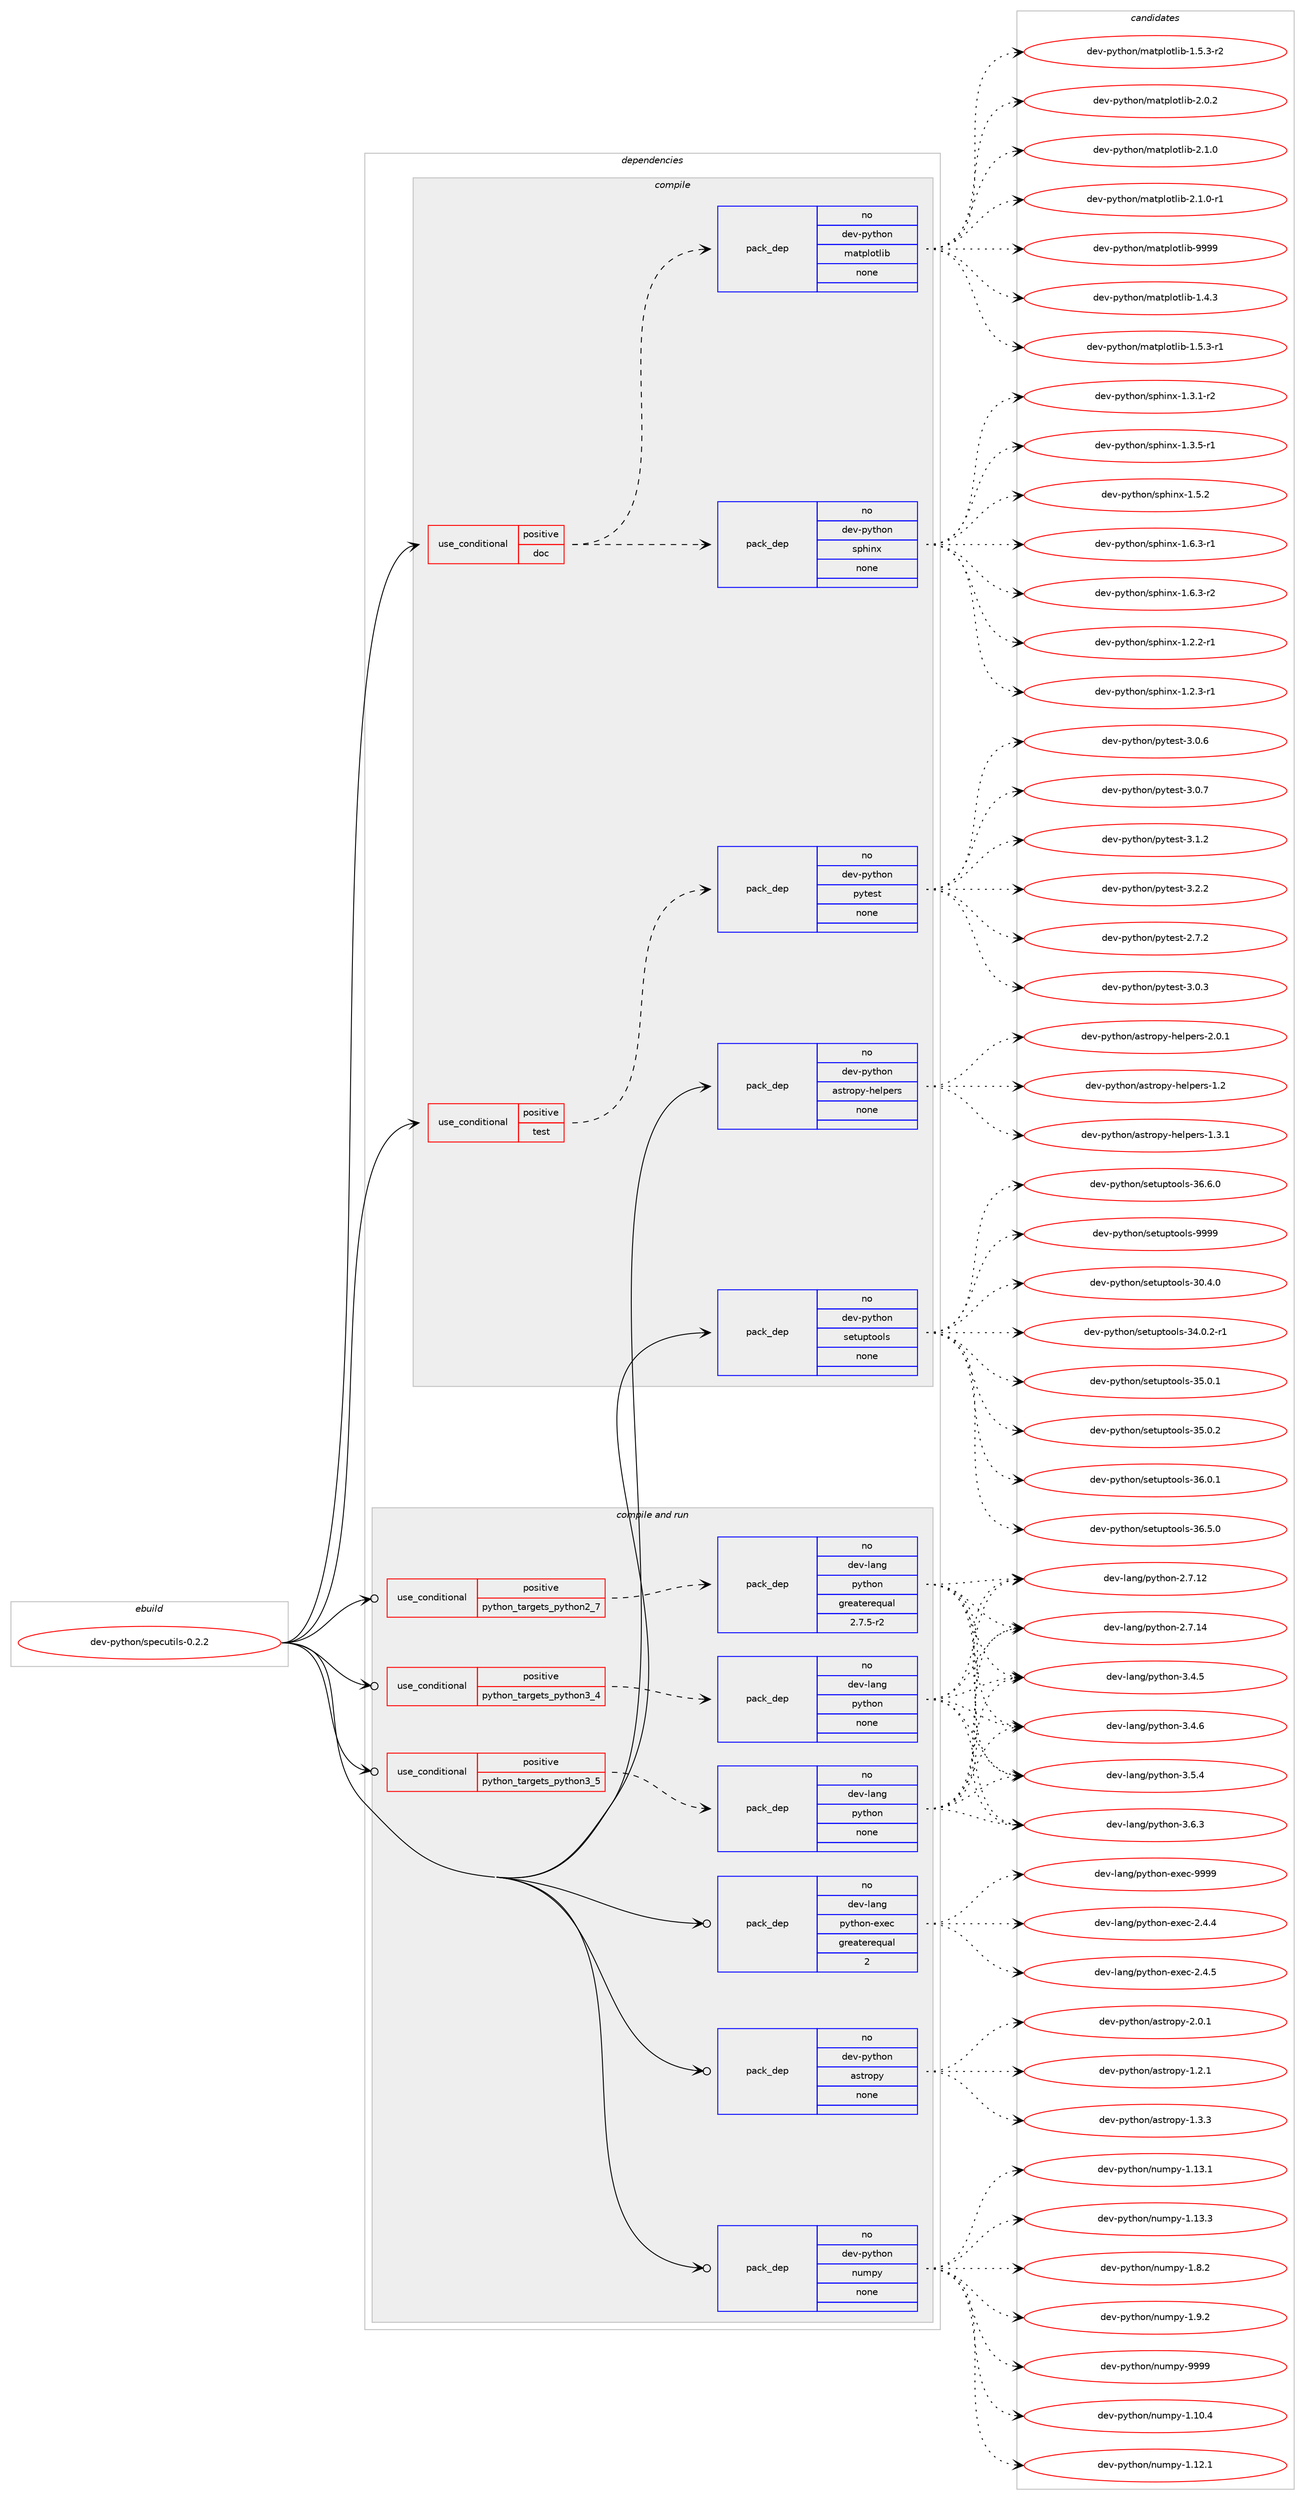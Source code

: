 digraph prolog {

# *************
# Graph options
# *************

newrank=true;
concentrate=true;
compound=true;
graph [rankdir=LR,fontname=Helvetica,fontsize=10,ranksep=1.5];#, ranksep=2.5, nodesep=0.2];
edge  [arrowhead=vee];
node  [fontname=Helvetica,fontsize=10];

# **********
# The ebuild
# **********

subgraph cluster_leftcol {
color=gray;
rank=same;
label=<<i>ebuild</i>>;
id [label="dev-python/specutils-0.2.2", color=red, width=4, href="../dev-python/specutils-0.2.2.svg"];
}

# ****************
# The dependencies
# ****************

subgraph cluster_midcol {
color=gray;
label=<<i>dependencies</i>>;
subgraph cluster_compile {
fillcolor="#eeeeee";
style=filled;
label=<<i>compile</i>>;
subgraph cond41889 {
dependency187926 [label=<<TABLE BORDER="0" CELLBORDER="1" CELLSPACING="0" CELLPADDING="4"><TR><TD ROWSPAN="3" CELLPADDING="10">use_conditional</TD></TR><TR><TD>positive</TD></TR><TR><TD>doc</TD></TR></TABLE>>, shape=none, color=red];
subgraph pack142082 {
dependency187927 [label=<<TABLE BORDER="0" CELLBORDER="1" CELLSPACING="0" CELLPADDING="4" WIDTH="220"><TR><TD ROWSPAN="6" CELLPADDING="30">pack_dep</TD></TR><TR><TD WIDTH="110">no</TD></TR><TR><TD>dev-python</TD></TR><TR><TD>sphinx</TD></TR><TR><TD>none</TD></TR><TR><TD></TD></TR></TABLE>>, shape=none, color=blue];
}
dependency187926:e -> dependency187927:w [weight=20,style="dashed",arrowhead="vee"];
subgraph pack142083 {
dependency187928 [label=<<TABLE BORDER="0" CELLBORDER="1" CELLSPACING="0" CELLPADDING="4" WIDTH="220"><TR><TD ROWSPAN="6" CELLPADDING="30">pack_dep</TD></TR><TR><TD WIDTH="110">no</TD></TR><TR><TD>dev-python</TD></TR><TR><TD>matplotlib</TD></TR><TR><TD>none</TD></TR><TR><TD></TD></TR></TABLE>>, shape=none, color=blue];
}
dependency187926:e -> dependency187928:w [weight=20,style="dashed",arrowhead="vee"];
}
id:e -> dependency187926:w [weight=20,style="solid",arrowhead="vee"];
subgraph cond41890 {
dependency187929 [label=<<TABLE BORDER="0" CELLBORDER="1" CELLSPACING="0" CELLPADDING="4"><TR><TD ROWSPAN="3" CELLPADDING="10">use_conditional</TD></TR><TR><TD>positive</TD></TR><TR><TD>test</TD></TR></TABLE>>, shape=none, color=red];
subgraph pack142084 {
dependency187930 [label=<<TABLE BORDER="0" CELLBORDER="1" CELLSPACING="0" CELLPADDING="4" WIDTH="220"><TR><TD ROWSPAN="6" CELLPADDING="30">pack_dep</TD></TR><TR><TD WIDTH="110">no</TD></TR><TR><TD>dev-python</TD></TR><TR><TD>pytest</TD></TR><TR><TD>none</TD></TR><TR><TD></TD></TR></TABLE>>, shape=none, color=blue];
}
dependency187929:e -> dependency187930:w [weight=20,style="dashed",arrowhead="vee"];
}
id:e -> dependency187929:w [weight=20,style="solid",arrowhead="vee"];
subgraph pack142085 {
dependency187931 [label=<<TABLE BORDER="0" CELLBORDER="1" CELLSPACING="0" CELLPADDING="4" WIDTH="220"><TR><TD ROWSPAN="6" CELLPADDING="30">pack_dep</TD></TR><TR><TD WIDTH="110">no</TD></TR><TR><TD>dev-python</TD></TR><TR><TD>astropy-helpers</TD></TR><TR><TD>none</TD></TR><TR><TD></TD></TR></TABLE>>, shape=none, color=blue];
}
id:e -> dependency187931:w [weight=20,style="solid",arrowhead="vee"];
subgraph pack142086 {
dependency187932 [label=<<TABLE BORDER="0" CELLBORDER="1" CELLSPACING="0" CELLPADDING="4" WIDTH="220"><TR><TD ROWSPAN="6" CELLPADDING="30">pack_dep</TD></TR><TR><TD WIDTH="110">no</TD></TR><TR><TD>dev-python</TD></TR><TR><TD>setuptools</TD></TR><TR><TD>none</TD></TR><TR><TD></TD></TR></TABLE>>, shape=none, color=blue];
}
id:e -> dependency187932:w [weight=20,style="solid",arrowhead="vee"];
}
subgraph cluster_compileandrun {
fillcolor="#eeeeee";
style=filled;
label=<<i>compile and run</i>>;
subgraph cond41891 {
dependency187933 [label=<<TABLE BORDER="0" CELLBORDER="1" CELLSPACING="0" CELLPADDING="4"><TR><TD ROWSPAN="3" CELLPADDING="10">use_conditional</TD></TR><TR><TD>positive</TD></TR><TR><TD>python_targets_python2_7</TD></TR></TABLE>>, shape=none, color=red];
subgraph pack142087 {
dependency187934 [label=<<TABLE BORDER="0" CELLBORDER="1" CELLSPACING="0" CELLPADDING="4" WIDTH="220"><TR><TD ROWSPAN="6" CELLPADDING="30">pack_dep</TD></TR><TR><TD WIDTH="110">no</TD></TR><TR><TD>dev-lang</TD></TR><TR><TD>python</TD></TR><TR><TD>greaterequal</TD></TR><TR><TD>2.7.5-r2</TD></TR></TABLE>>, shape=none, color=blue];
}
dependency187933:e -> dependency187934:w [weight=20,style="dashed",arrowhead="vee"];
}
id:e -> dependency187933:w [weight=20,style="solid",arrowhead="odotvee"];
subgraph cond41892 {
dependency187935 [label=<<TABLE BORDER="0" CELLBORDER="1" CELLSPACING="0" CELLPADDING="4"><TR><TD ROWSPAN="3" CELLPADDING="10">use_conditional</TD></TR><TR><TD>positive</TD></TR><TR><TD>python_targets_python3_4</TD></TR></TABLE>>, shape=none, color=red];
subgraph pack142088 {
dependency187936 [label=<<TABLE BORDER="0" CELLBORDER="1" CELLSPACING="0" CELLPADDING="4" WIDTH="220"><TR><TD ROWSPAN="6" CELLPADDING="30">pack_dep</TD></TR><TR><TD WIDTH="110">no</TD></TR><TR><TD>dev-lang</TD></TR><TR><TD>python</TD></TR><TR><TD>none</TD></TR><TR><TD></TD></TR></TABLE>>, shape=none, color=blue];
}
dependency187935:e -> dependency187936:w [weight=20,style="dashed",arrowhead="vee"];
}
id:e -> dependency187935:w [weight=20,style="solid",arrowhead="odotvee"];
subgraph cond41893 {
dependency187937 [label=<<TABLE BORDER="0" CELLBORDER="1" CELLSPACING="0" CELLPADDING="4"><TR><TD ROWSPAN="3" CELLPADDING="10">use_conditional</TD></TR><TR><TD>positive</TD></TR><TR><TD>python_targets_python3_5</TD></TR></TABLE>>, shape=none, color=red];
subgraph pack142089 {
dependency187938 [label=<<TABLE BORDER="0" CELLBORDER="1" CELLSPACING="0" CELLPADDING="4" WIDTH="220"><TR><TD ROWSPAN="6" CELLPADDING="30">pack_dep</TD></TR><TR><TD WIDTH="110">no</TD></TR><TR><TD>dev-lang</TD></TR><TR><TD>python</TD></TR><TR><TD>none</TD></TR><TR><TD></TD></TR></TABLE>>, shape=none, color=blue];
}
dependency187937:e -> dependency187938:w [weight=20,style="dashed",arrowhead="vee"];
}
id:e -> dependency187937:w [weight=20,style="solid",arrowhead="odotvee"];
subgraph pack142090 {
dependency187939 [label=<<TABLE BORDER="0" CELLBORDER="1" CELLSPACING="0" CELLPADDING="4" WIDTH="220"><TR><TD ROWSPAN="6" CELLPADDING="30">pack_dep</TD></TR><TR><TD WIDTH="110">no</TD></TR><TR><TD>dev-lang</TD></TR><TR><TD>python-exec</TD></TR><TR><TD>greaterequal</TD></TR><TR><TD>2</TD></TR></TABLE>>, shape=none, color=blue];
}
id:e -> dependency187939:w [weight=20,style="solid",arrowhead="odotvee"];
subgraph pack142091 {
dependency187940 [label=<<TABLE BORDER="0" CELLBORDER="1" CELLSPACING="0" CELLPADDING="4" WIDTH="220"><TR><TD ROWSPAN="6" CELLPADDING="30">pack_dep</TD></TR><TR><TD WIDTH="110">no</TD></TR><TR><TD>dev-python</TD></TR><TR><TD>astropy</TD></TR><TR><TD>none</TD></TR><TR><TD></TD></TR></TABLE>>, shape=none, color=blue];
}
id:e -> dependency187940:w [weight=20,style="solid",arrowhead="odotvee"];
subgraph pack142092 {
dependency187941 [label=<<TABLE BORDER="0" CELLBORDER="1" CELLSPACING="0" CELLPADDING="4" WIDTH="220"><TR><TD ROWSPAN="6" CELLPADDING="30">pack_dep</TD></TR><TR><TD WIDTH="110">no</TD></TR><TR><TD>dev-python</TD></TR><TR><TD>numpy</TD></TR><TR><TD>none</TD></TR><TR><TD></TD></TR></TABLE>>, shape=none, color=blue];
}
id:e -> dependency187941:w [weight=20,style="solid",arrowhead="odotvee"];
}
subgraph cluster_run {
fillcolor="#eeeeee";
style=filled;
label=<<i>run</i>>;
}
}

# **************
# The candidates
# **************

subgraph cluster_choices {
rank=same;
color=gray;
label=<<i>candidates</i>>;

subgraph choice142082 {
color=black;
nodesep=1;
choice10010111845112121116104111110471151121041051101204549465046504511449 [label="dev-python/sphinx-1.2.2-r1", color=red, width=4,href="../dev-python/sphinx-1.2.2-r1.svg"];
choice10010111845112121116104111110471151121041051101204549465046514511449 [label="dev-python/sphinx-1.2.3-r1", color=red, width=4,href="../dev-python/sphinx-1.2.3-r1.svg"];
choice10010111845112121116104111110471151121041051101204549465146494511450 [label="dev-python/sphinx-1.3.1-r2", color=red, width=4,href="../dev-python/sphinx-1.3.1-r2.svg"];
choice10010111845112121116104111110471151121041051101204549465146534511449 [label="dev-python/sphinx-1.3.5-r1", color=red, width=4,href="../dev-python/sphinx-1.3.5-r1.svg"];
choice1001011184511212111610411111047115112104105110120454946534650 [label="dev-python/sphinx-1.5.2", color=red, width=4,href="../dev-python/sphinx-1.5.2.svg"];
choice10010111845112121116104111110471151121041051101204549465446514511449 [label="dev-python/sphinx-1.6.3-r1", color=red, width=4,href="../dev-python/sphinx-1.6.3-r1.svg"];
choice10010111845112121116104111110471151121041051101204549465446514511450 [label="dev-python/sphinx-1.6.3-r2", color=red, width=4,href="../dev-python/sphinx-1.6.3-r2.svg"];
dependency187927:e -> choice10010111845112121116104111110471151121041051101204549465046504511449:w [style=dotted,weight="100"];
dependency187927:e -> choice10010111845112121116104111110471151121041051101204549465046514511449:w [style=dotted,weight="100"];
dependency187927:e -> choice10010111845112121116104111110471151121041051101204549465146494511450:w [style=dotted,weight="100"];
dependency187927:e -> choice10010111845112121116104111110471151121041051101204549465146534511449:w [style=dotted,weight="100"];
dependency187927:e -> choice1001011184511212111610411111047115112104105110120454946534650:w [style=dotted,weight="100"];
dependency187927:e -> choice10010111845112121116104111110471151121041051101204549465446514511449:w [style=dotted,weight="100"];
dependency187927:e -> choice10010111845112121116104111110471151121041051101204549465446514511450:w [style=dotted,weight="100"];
}
subgraph choice142083 {
color=black;
nodesep=1;
choice10010111845112121116104111110471099711611210811111610810598454946524651 [label="dev-python/matplotlib-1.4.3", color=red, width=4,href="../dev-python/matplotlib-1.4.3.svg"];
choice100101118451121211161041111104710997116112108111116108105984549465346514511449 [label="dev-python/matplotlib-1.5.3-r1", color=red, width=4,href="../dev-python/matplotlib-1.5.3-r1.svg"];
choice100101118451121211161041111104710997116112108111116108105984549465346514511450 [label="dev-python/matplotlib-1.5.3-r2", color=red, width=4,href="../dev-python/matplotlib-1.5.3-r2.svg"];
choice10010111845112121116104111110471099711611210811111610810598455046484650 [label="dev-python/matplotlib-2.0.2", color=red, width=4,href="../dev-python/matplotlib-2.0.2.svg"];
choice10010111845112121116104111110471099711611210811111610810598455046494648 [label="dev-python/matplotlib-2.1.0", color=red, width=4,href="../dev-python/matplotlib-2.1.0.svg"];
choice100101118451121211161041111104710997116112108111116108105984550464946484511449 [label="dev-python/matplotlib-2.1.0-r1", color=red, width=4,href="../dev-python/matplotlib-2.1.0-r1.svg"];
choice100101118451121211161041111104710997116112108111116108105984557575757 [label="dev-python/matplotlib-9999", color=red, width=4,href="../dev-python/matplotlib-9999.svg"];
dependency187928:e -> choice10010111845112121116104111110471099711611210811111610810598454946524651:w [style=dotted,weight="100"];
dependency187928:e -> choice100101118451121211161041111104710997116112108111116108105984549465346514511449:w [style=dotted,weight="100"];
dependency187928:e -> choice100101118451121211161041111104710997116112108111116108105984549465346514511450:w [style=dotted,weight="100"];
dependency187928:e -> choice10010111845112121116104111110471099711611210811111610810598455046484650:w [style=dotted,weight="100"];
dependency187928:e -> choice10010111845112121116104111110471099711611210811111610810598455046494648:w [style=dotted,weight="100"];
dependency187928:e -> choice100101118451121211161041111104710997116112108111116108105984550464946484511449:w [style=dotted,weight="100"];
dependency187928:e -> choice100101118451121211161041111104710997116112108111116108105984557575757:w [style=dotted,weight="100"];
}
subgraph choice142084 {
color=black;
nodesep=1;
choice1001011184511212111610411111047112121116101115116455046554650 [label="dev-python/pytest-2.7.2", color=red, width=4,href="../dev-python/pytest-2.7.2.svg"];
choice1001011184511212111610411111047112121116101115116455146484651 [label="dev-python/pytest-3.0.3", color=red, width=4,href="../dev-python/pytest-3.0.3.svg"];
choice1001011184511212111610411111047112121116101115116455146484654 [label="dev-python/pytest-3.0.6", color=red, width=4,href="../dev-python/pytest-3.0.6.svg"];
choice1001011184511212111610411111047112121116101115116455146484655 [label="dev-python/pytest-3.0.7", color=red, width=4,href="../dev-python/pytest-3.0.7.svg"];
choice1001011184511212111610411111047112121116101115116455146494650 [label="dev-python/pytest-3.1.2", color=red, width=4,href="../dev-python/pytest-3.1.2.svg"];
choice1001011184511212111610411111047112121116101115116455146504650 [label="dev-python/pytest-3.2.2", color=red, width=4,href="../dev-python/pytest-3.2.2.svg"];
dependency187930:e -> choice1001011184511212111610411111047112121116101115116455046554650:w [style=dotted,weight="100"];
dependency187930:e -> choice1001011184511212111610411111047112121116101115116455146484651:w [style=dotted,weight="100"];
dependency187930:e -> choice1001011184511212111610411111047112121116101115116455146484654:w [style=dotted,weight="100"];
dependency187930:e -> choice1001011184511212111610411111047112121116101115116455146484655:w [style=dotted,weight="100"];
dependency187930:e -> choice1001011184511212111610411111047112121116101115116455146494650:w [style=dotted,weight="100"];
dependency187930:e -> choice1001011184511212111610411111047112121116101115116455146504650:w [style=dotted,weight="100"];
}
subgraph choice142085 {
color=black;
nodesep=1;
choice1001011184511212111610411111047971151161141111121214510410110811210111411545494650 [label="dev-python/astropy-helpers-1.2", color=red, width=4,href="../dev-python/astropy-helpers-1.2.svg"];
choice10010111845112121116104111110479711511611411111212145104101108112101114115454946514649 [label="dev-python/astropy-helpers-1.3.1", color=red, width=4,href="../dev-python/astropy-helpers-1.3.1.svg"];
choice10010111845112121116104111110479711511611411111212145104101108112101114115455046484649 [label="dev-python/astropy-helpers-2.0.1", color=red, width=4,href="../dev-python/astropy-helpers-2.0.1.svg"];
dependency187931:e -> choice1001011184511212111610411111047971151161141111121214510410110811210111411545494650:w [style=dotted,weight="100"];
dependency187931:e -> choice10010111845112121116104111110479711511611411111212145104101108112101114115454946514649:w [style=dotted,weight="100"];
dependency187931:e -> choice10010111845112121116104111110479711511611411111212145104101108112101114115455046484649:w [style=dotted,weight="100"];
}
subgraph choice142086 {
color=black;
nodesep=1;
choice100101118451121211161041111104711510111611711211611111110811545514846524648 [label="dev-python/setuptools-30.4.0", color=red, width=4,href="../dev-python/setuptools-30.4.0.svg"];
choice1001011184511212111610411111047115101116117112116111111108115455152464846504511449 [label="dev-python/setuptools-34.0.2-r1", color=red, width=4,href="../dev-python/setuptools-34.0.2-r1.svg"];
choice100101118451121211161041111104711510111611711211611111110811545515346484649 [label="dev-python/setuptools-35.0.1", color=red, width=4,href="../dev-python/setuptools-35.0.1.svg"];
choice100101118451121211161041111104711510111611711211611111110811545515346484650 [label="dev-python/setuptools-35.0.2", color=red, width=4,href="../dev-python/setuptools-35.0.2.svg"];
choice100101118451121211161041111104711510111611711211611111110811545515446484649 [label="dev-python/setuptools-36.0.1", color=red, width=4,href="../dev-python/setuptools-36.0.1.svg"];
choice100101118451121211161041111104711510111611711211611111110811545515446534648 [label="dev-python/setuptools-36.5.0", color=red, width=4,href="../dev-python/setuptools-36.5.0.svg"];
choice100101118451121211161041111104711510111611711211611111110811545515446544648 [label="dev-python/setuptools-36.6.0", color=red, width=4,href="../dev-python/setuptools-36.6.0.svg"];
choice10010111845112121116104111110471151011161171121161111111081154557575757 [label="dev-python/setuptools-9999", color=red, width=4,href="../dev-python/setuptools-9999.svg"];
dependency187932:e -> choice100101118451121211161041111104711510111611711211611111110811545514846524648:w [style=dotted,weight="100"];
dependency187932:e -> choice1001011184511212111610411111047115101116117112116111111108115455152464846504511449:w [style=dotted,weight="100"];
dependency187932:e -> choice100101118451121211161041111104711510111611711211611111110811545515346484649:w [style=dotted,weight="100"];
dependency187932:e -> choice100101118451121211161041111104711510111611711211611111110811545515346484650:w [style=dotted,weight="100"];
dependency187932:e -> choice100101118451121211161041111104711510111611711211611111110811545515446484649:w [style=dotted,weight="100"];
dependency187932:e -> choice100101118451121211161041111104711510111611711211611111110811545515446534648:w [style=dotted,weight="100"];
dependency187932:e -> choice100101118451121211161041111104711510111611711211611111110811545515446544648:w [style=dotted,weight="100"];
dependency187932:e -> choice10010111845112121116104111110471151011161171121161111111081154557575757:w [style=dotted,weight="100"];
}
subgraph choice142087 {
color=black;
nodesep=1;
choice10010111845108971101034711212111610411111045504655464950 [label="dev-lang/python-2.7.12", color=red, width=4,href="../dev-lang/python-2.7.12.svg"];
choice10010111845108971101034711212111610411111045504655464952 [label="dev-lang/python-2.7.14", color=red, width=4,href="../dev-lang/python-2.7.14.svg"];
choice100101118451089711010347112121116104111110455146524653 [label="dev-lang/python-3.4.5", color=red, width=4,href="../dev-lang/python-3.4.5.svg"];
choice100101118451089711010347112121116104111110455146524654 [label="dev-lang/python-3.4.6", color=red, width=4,href="../dev-lang/python-3.4.6.svg"];
choice100101118451089711010347112121116104111110455146534652 [label="dev-lang/python-3.5.4", color=red, width=4,href="../dev-lang/python-3.5.4.svg"];
choice100101118451089711010347112121116104111110455146544651 [label="dev-lang/python-3.6.3", color=red, width=4,href="../dev-lang/python-3.6.3.svg"];
dependency187934:e -> choice10010111845108971101034711212111610411111045504655464950:w [style=dotted,weight="100"];
dependency187934:e -> choice10010111845108971101034711212111610411111045504655464952:w [style=dotted,weight="100"];
dependency187934:e -> choice100101118451089711010347112121116104111110455146524653:w [style=dotted,weight="100"];
dependency187934:e -> choice100101118451089711010347112121116104111110455146524654:w [style=dotted,weight="100"];
dependency187934:e -> choice100101118451089711010347112121116104111110455146534652:w [style=dotted,weight="100"];
dependency187934:e -> choice100101118451089711010347112121116104111110455146544651:w [style=dotted,weight="100"];
}
subgraph choice142088 {
color=black;
nodesep=1;
choice10010111845108971101034711212111610411111045504655464950 [label="dev-lang/python-2.7.12", color=red, width=4,href="../dev-lang/python-2.7.12.svg"];
choice10010111845108971101034711212111610411111045504655464952 [label="dev-lang/python-2.7.14", color=red, width=4,href="../dev-lang/python-2.7.14.svg"];
choice100101118451089711010347112121116104111110455146524653 [label="dev-lang/python-3.4.5", color=red, width=4,href="../dev-lang/python-3.4.5.svg"];
choice100101118451089711010347112121116104111110455146524654 [label="dev-lang/python-3.4.6", color=red, width=4,href="../dev-lang/python-3.4.6.svg"];
choice100101118451089711010347112121116104111110455146534652 [label="dev-lang/python-3.5.4", color=red, width=4,href="../dev-lang/python-3.5.4.svg"];
choice100101118451089711010347112121116104111110455146544651 [label="dev-lang/python-3.6.3", color=red, width=4,href="../dev-lang/python-3.6.3.svg"];
dependency187936:e -> choice10010111845108971101034711212111610411111045504655464950:w [style=dotted,weight="100"];
dependency187936:e -> choice10010111845108971101034711212111610411111045504655464952:w [style=dotted,weight="100"];
dependency187936:e -> choice100101118451089711010347112121116104111110455146524653:w [style=dotted,weight="100"];
dependency187936:e -> choice100101118451089711010347112121116104111110455146524654:w [style=dotted,weight="100"];
dependency187936:e -> choice100101118451089711010347112121116104111110455146534652:w [style=dotted,weight="100"];
dependency187936:e -> choice100101118451089711010347112121116104111110455146544651:w [style=dotted,weight="100"];
}
subgraph choice142089 {
color=black;
nodesep=1;
choice10010111845108971101034711212111610411111045504655464950 [label="dev-lang/python-2.7.12", color=red, width=4,href="../dev-lang/python-2.7.12.svg"];
choice10010111845108971101034711212111610411111045504655464952 [label="dev-lang/python-2.7.14", color=red, width=4,href="../dev-lang/python-2.7.14.svg"];
choice100101118451089711010347112121116104111110455146524653 [label="dev-lang/python-3.4.5", color=red, width=4,href="../dev-lang/python-3.4.5.svg"];
choice100101118451089711010347112121116104111110455146524654 [label="dev-lang/python-3.4.6", color=red, width=4,href="../dev-lang/python-3.4.6.svg"];
choice100101118451089711010347112121116104111110455146534652 [label="dev-lang/python-3.5.4", color=red, width=4,href="../dev-lang/python-3.5.4.svg"];
choice100101118451089711010347112121116104111110455146544651 [label="dev-lang/python-3.6.3", color=red, width=4,href="../dev-lang/python-3.6.3.svg"];
dependency187938:e -> choice10010111845108971101034711212111610411111045504655464950:w [style=dotted,weight="100"];
dependency187938:e -> choice10010111845108971101034711212111610411111045504655464952:w [style=dotted,weight="100"];
dependency187938:e -> choice100101118451089711010347112121116104111110455146524653:w [style=dotted,weight="100"];
dependency187938:e -> choice100101118451089711010347112121116104111110455146524654:w [style=dotted,weight="100"];
dependency187938:e -> choice100101118451089711010347112121116104111110455146534652:w [style=dotted,weight="100"];
dependency187938:e -> choice100101118451089711010347112121116104111110455146544651:w [style=dotted,weight="100"];
}
subgraph choice142090 {
color=black;
nodesep=1;
choice1001011184510897110103471121211161041111104510112010199455046524652 [label="dev-lang/python-exec-2.4.4", color=red, width=4,href="../dev-lang/python-exec-2.4.4.svg"];
choice1001011184510897110103471121211161041111104510112010199455046524653 [label="dev-lang/python-exec-2.4.5", color=red, width=4,href="../dev-lang/python-exec-2.4.5.svg"];
choice10010111845108971101034711212111610411111045101120101994557575757 [label="dev-lang/python-exec-9999", color=red, width=4,href="../dev-lang/python-exec-9999.svg"];
dependency187939:e -> choice1001011184510897110103471121211161041111104510112010199455046524652:w [style=dotted,weight="100"];
dependency187939:e -> choice1001011184510897110103471121211161041111104510112010199455046524653:w [style=dotted,weight="100"];
dependency187939:e -> choice10010111845108971101034711212111610411111045101120101994557575757:w [style=dotted,weight="100"];
}
subgraph choice142091 {
color=black;
nodesep=1;
choice100101118451121211161041111104797115116114111112121454946504649 [label="dev-python/astropy-1.2.1", color=red, width=4,href="../dev-python/astropy-1.2.1.svg"];
choice100101118451121211161041111104797115116114111112121454946514651 [label="dev-python/astropy-1.3.3", color=red, width=4,href="../dev-python/astropy-1.3.3.svg"];
choice100101118451121211161041111104797115116114111112121455046484649 [label="dev-python/astropy-2.0.1", color=red, width=4,href="../dev-python/astropy-2.0.1.svg"];
dependency187940:e -> choice100101118451121211161041111104797115116114111112121454946504649:w [style=dotted,weight="100"];
dependency187940:e -> choice100101118451121211161041111104797115116114111112121454946514651:w [style=dotted,weight="100"];
dependency187940:e -> choice100101118451121211161041111104797115116114111112121455046484649:w [style=dotted,weight="100"];
}
subgraph choice142092 {
color=black;
nodesep=1;
choice100101118451121211161041111104711011710911212145494649484652 [label="dev-python/numpy-1.10.4", color=red, width=4,href="../dev-python/numpy-1.10.4.svg"];
choice100101118451121211161041111104711011710911212145494649504649 [label="dev-python/numpy-1.12.1", color=red, width=4,href="../dev-python/numpy-1.12.1.svg"];
choice100101118451121211161041111104711011710911212145494649514649 [label="dev-python/numpy-1.13.1", color=red, width=4,href="../dev-python/numpy-1.13.1.svg"];
choice100101118451121211161041111104711011710911212145494649514651 [label="dev-python/numpy-1.13.3", color=red, width=4,href="../dev-python/numpy-1.13.3.svg"];
choice1001011184511212111610411111047110117109112121454946564650 [label="dev-python/numpy-1.8.2", color=red, width=4,href="../dev-python/numpy-1.8.2.svg"];
choice1001011184511212111610411111047110117109112121454946574650 [label="dev-python/numpy-1.9.2", color=red, width=4,href="../dev-python/numpy-1.9.2.svg"];
choice10010111845112121116104111110471101171091121214557575757 [label="dev-python/numpy-9999", color=red, width=4,href="../dev-python/numpy-9999.svg"];
dependency187941:e -> choice100101118451121211161041111104711011710911212145494649484652:w [style=dotted,weight="100"];
dependency187941:e -> choice100101118451121211161041111104711011710911212145494649504649:w [style=dotted,weight="100"];
dependency187941:e -> choice100101118451121211161041111104711011710911212145494649514649:w [style=dotted,weight="100"];
dependency187941:e -> choice100101118451121211161041111104711011710911212145494649514651:w [style=dotted,weight="100"];
dependency187941:e -> choice1001011184511212111610411111047110117109112121454946564650:w [style=dotted,weight="100"];
dependency187941:e -> choice1001011184511212111610411111047110117109112121454946574650:w [style=dotted,weight="100"];
dependency187941:e -> choice10010111845112121116104111110471101171091121214557575757:w [style=dotted,weight="100"];
}
}

}
